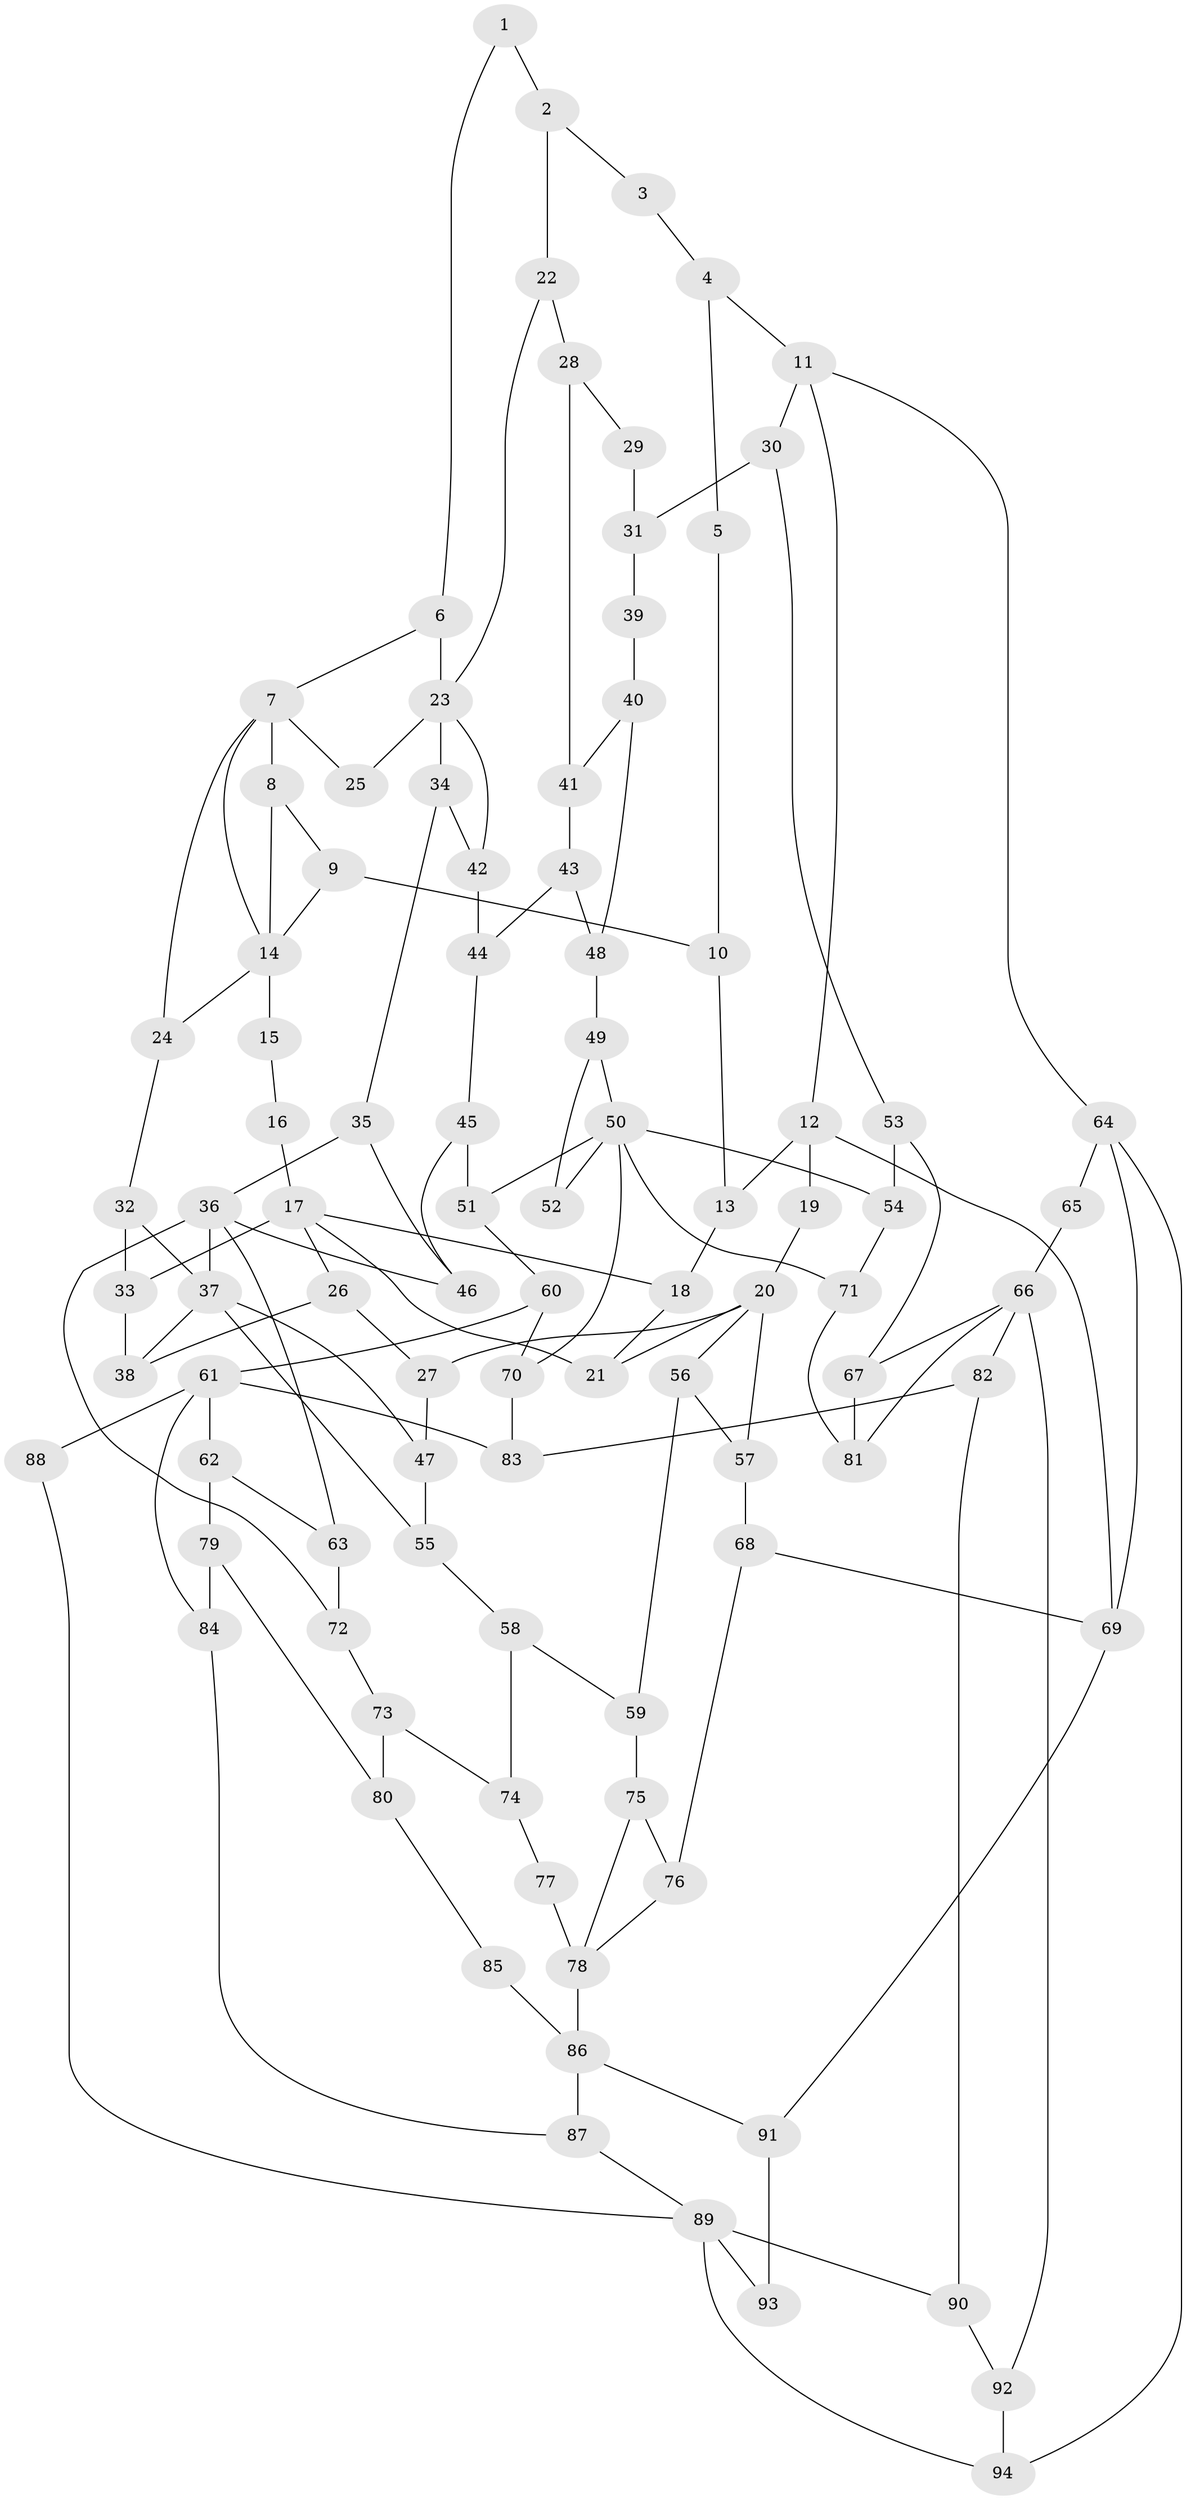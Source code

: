 // original degree distribution, {3: 0.029850746268656716, 5: 0.5223880597014925, 4: 0.21641791044776118, 6: 0.23134328358208955}
// Generated by graph-tools (version 1.1) at 2025/54/03/04/25 22:54:23]
// undirected, 94 vertices, 148 edges
graph export_dot {
  node [color=gray90,style=filled];
  1;
  2;
  3;
  4;
  5;
  6;
  7;
  8;
  9;
  10;
  11;
  12;
  13;
  14;
  15;
  16;
  17;
  18;
  19;
  20;
  21;
  22;
  23;
  24;
  25;
  26;
  27;
  28;
  29;
  30;
  31;
  32;
  33;
  34;
  35;
  36;
  37;
  38;
  39;
  40;
  41;
  42;
  43;
  44;
  45;
  46;
  47;
  48;
  49;
  50;
  51;
  52;
  53;
  54;
  55;
  56;
  57;
  58;
  59;
  60;
  61;
  62;
  63;
  64;
  65;
  66;
  67;
  68;
  69;
  70;
  71;
  72;
  73;
  74;
  75;
  76;
  77;
  78;
  79;
  80;
  81;
  82;
  83;
  84;
  85;
  86;
  87;
  88;
  89;
  90;
  91;
  92;
  93;
  94;
  1 -- 2 [weight=1.0];
  1 -- 6 [weight=1.0];
  2 -- 3 [weight=1.0];
  2 -- 22 [weight=1.0];
  3 -- 4 [weight=1.0];
  4 -- 5 [weight=1.0];
  4 -- 11 [weight=1.0];
  5 -- 10 [weight=1.0];
  6 -- 7 [weight=1.0];
  6 -- 23 [weight=1.0];
  7 -- 8 [weight=1.0];
  7 -- 14 [weight=1.0];
  7 -- 24 [weight=1.0];
  7 -- 25 [weight=1.0];
  8 -- 9 [weight=1.0];
  8 -- 14 [weight=1.0];
  9 -- 10 [weight=1.0];
  9 -- 14 [weight=1.0];
  10 -- 13 [weight=1.0];
  11 -- 12 [weight=1.0];
  11 -- 30 [weight=1.0];
  11 -- 64 [weight=1.0];
  12 -- 13 [weight=1.0];
  12 -- 19 [weight=1.0];
  12 -- 69 [weight=1.0];
  13 -- 18 [weight=1.0];
  14 -- 15 [weight=2.0];
  14 -- 24 [weight=1.0];
  15 -- 16 [weight=1.0];
  16 -- 17 [weight=2.0];
  17 -- 18 [weight=1.0];
  17 -- 21 [weight=1.0];
  17 -- 26 [weight=1.0];
  17 -- 33 [weight=1.0];
  18 -- 21 [weight=1.0];
  19 -- 20 [weight=2.0];
  20 -- 21 [weight=1.0];
  20 -- 27 [weight=1.0];
  20 -- 56 [weight=1.0];
  20 -- 57 [weight=1.0];
  22 -- 23 [weight=1.0];
  22 -- 28 [weight=1.0];
  23 -- 25 [weight=2.0];
  23 -- 34 [weight=1.0];
  23 -- 42 [weight=1.0];
  24 -- 32 [weight=1.0];
  26 -- 27 [weight=1.0];
  26 -- 38 [weight=1.0];
  27 -- 47 [weight=1.0];
  28 -- 29 [weight=1.0];
  28 -- 41 [weight=1.0];
  29 -- 31 [weight=1.0];
  30 -- 31 [weight=1.0];
  30 -- 53 [weight=1.0];
  31 -- 39 [weight=1.0];
  32 -- 33 [weight=1.0];
  32 -- 37 [weight=1.0];
  33 -- 38 [weight=1.0];
  34 -- 35 [weight=1.0];
  34 -- 42 [weight=1.0];
  35 -- 36 [weight=1.0];
  35 -- 46 [weight=1.0];
  36 -- 37 [weight=2.0];
  36 -- 46 [weight=1.0];
  36 -- 63 [weight=1.0];
  36 -- 72 [weight=1.0];
  37 -- 38 [weight=1.0];
  37 -- 47 [weight=1.0];
  37 -- 55 [weight=1.0];
  39 -- 40 [weight=1.0];
  40 -- 41 [weight=1.0];
  40 -- 48 [weight=1.0];
  41 -- 43 [weight=1.0];
  42 -- 44 [weight=1.0];
  43 -- 44 [weight=1.0];
  43 -- 48 [weight=1.0];
  44 -- 45 [weight=1.0];
  45 -- 46 [weight=1.0];
  45 -- 51 [weight=1.0];
  47 -- 55 [weight=1.0];
  48 -- 49 [weight=1.0];
  49 -- 50 [weight=1.0];
  49 -- 52 [weight=1.0];
  50 -- 51 [weight=1.0];
  50 -- 52 [weight=1.0];
  50 -- 54 [weight=1.0];
  50 -- 70 [weight=1.0];
  50 -- 71 [weight=1.0];
  51 -- 60 [weight=1.0];
  53 -- 54 [weight=1.0];
  53 -- 67 [weight=1.0];
  54 -- 71 [weight=1.0];
  55 -- 58 [weight=1.0];
  56 -- 57 [weight=1.0];
  56 -- 59 [weight=1.0];
  57 -- 68 [weight=1.0];
  58 -- 59 [weight=1.0];
  58 -- 74 [weight=1.0];
  59 -- 75 [weight=1.0];
  60 -- 61 [weight=1.0];
  60 -- 70 [weight=1.0];
  61 -- 62 [weight=1.0];
  61 -- 83 [weight=1.0];
  61 -- 84 [weight=1.0];
  61 -- 88 [weight=2.0];
  62 -- 63 [weight=1.0];
  62 -- 79 [weight=1.0];
  63 -- 72 [weight=1.0];
  64 -- 65 [weight=1.0];
  64 -- 69 [weight=1.0];
  64 -- 94 [weight=1.0];
  65 -- 66 [weight=2.0];
  66 -- 67 [weight=1.0];
  66 -- 81 [weight=1.0];
  66 -- 82 [weight=1.0];
  66 -- 92 [weight=1.0];
  67 -- 81 [weight=1.0];
  68 -- 69 [weight=1.0];
  68 -- 76 [weight=1.0];
  69 -- 91 [weight=1.0];
  70 -- 83 [weight=1.0];
  71 -- 81 [weight=1.0];
  72 -- 73 [weight=1.0];
  73 -- 74 [weight=1.0];
  73 -- 80 [weight=1.0];
  74 -- 77 [weight=1.0];
  75 -- 76 [weight=1.0];
  75 -- 78 [weight=1.0];
  76 -- 78 [weight=1.0];
  77 -- 78 [weight=2.0];
  78 -- 86 [weight=2.0];
  79 -- 80 [weight=1.0];
  79 -- 84 [weight=1.0];
  80 -- 85 [weight=1.0];
  82 -- 83 [weight=1.0];
  82 -- 90 [weight=1.0];
  84 -- 87 [weight=1.0];
  85 -- 86 [weight=2.0];
  86 -- 87 [weight=1.0];
  86 -- 91 [weight=1.0];
  87 -- 89 [weight=1.0];
  88 -- 89 [weight=1.0];
  89 -- 90 [weight=1.0];
  89 -- 93 [weight=2.0];
  89 -- 94 [weight=1.0];
  90 -- 92 [weight=1.0];
  91 -- 93 [weight=1.0];
  92 -- 94 [weight=1.0];
}
